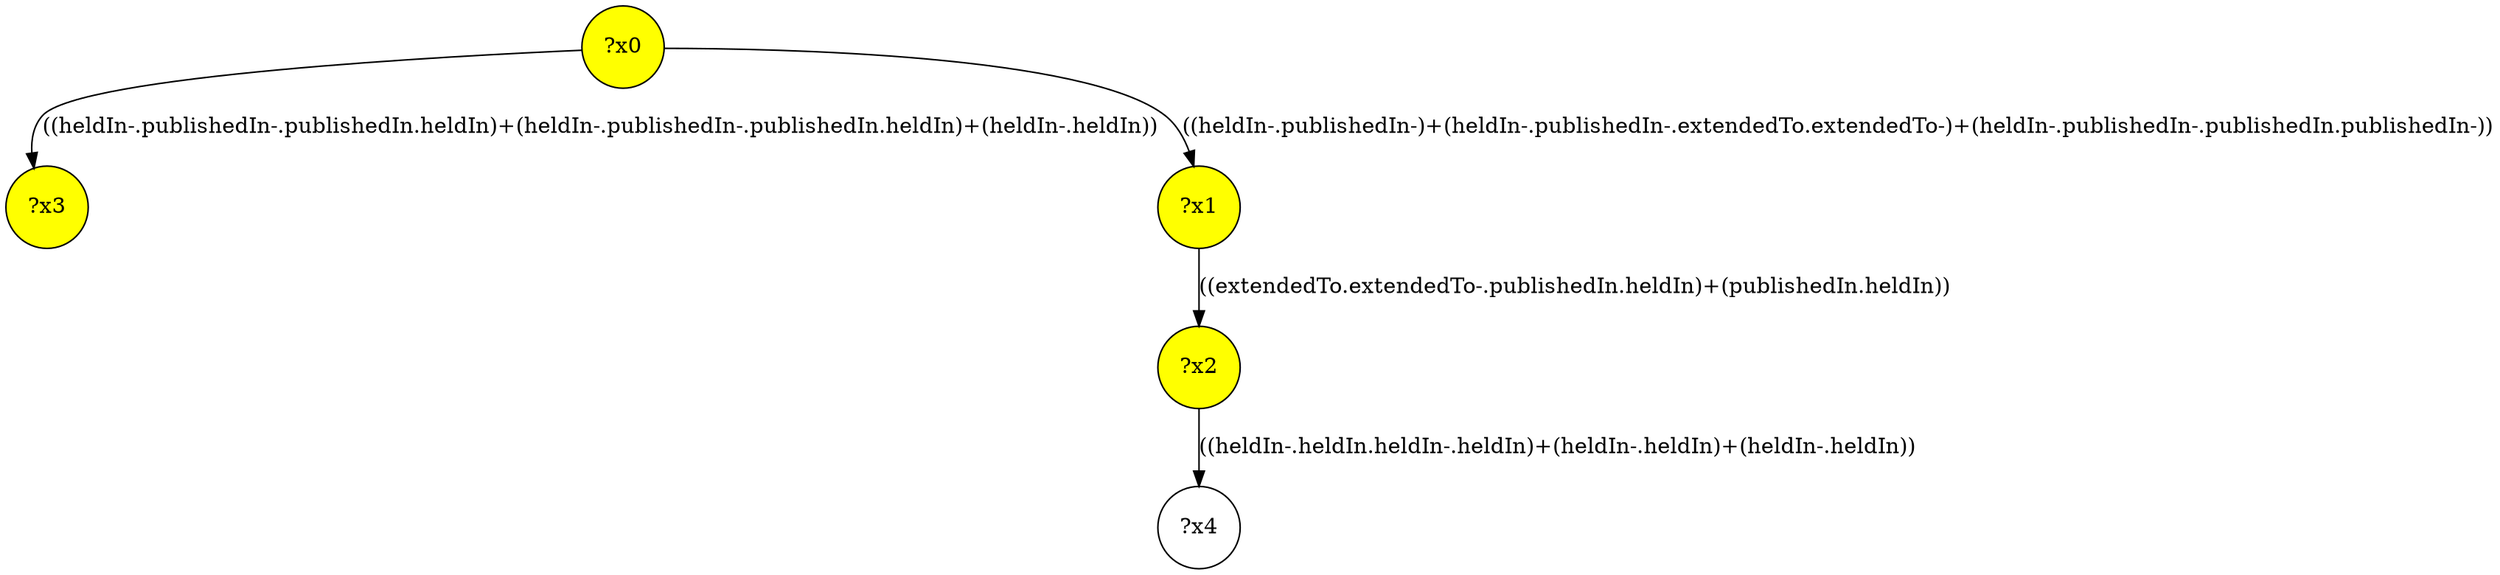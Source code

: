 digraph g {
	x3 [fillcolor="yellow", style="filled," shape=circle, label="?x3"];
	x2 [fillcolor="yellow", style="filled," shape=circle, label="?x2"];
	x0 [fillcolor="yellow", style="filled," shape=circle, label="?x0"];
	x1 [fillcolor="yellow", style="filled," shape=circle, label="?x1"];
	x0 -> x1 [label="((heldIn-.publishedIn-)+(heldIn-.publishedIn-.extendedTo.extendedTo-)+(heldIn-.publishedIn-.publishedIn.publishedIn-))"];
	x1 -> x2 [label="((extendedTo.extendedTo-.publishedIn.heldIn)+(publishedIn.heldIn))"];
	x0 -> x3 [label="((heldIn-.publishedIn-.publishedIn.heldIn)+(heldIn-.publishedIn-.publishedIn.heldIn)+(heldIn-.heldIn))"];
	x4 [shape=circle, label="?x4"];
	x2 -> x4 [label="((heldIn-.heldIn.heldIn-.heldIn)+(heldIn-.heldIn)+(heldIn-.heldIn))"];
}
